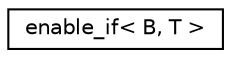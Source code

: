 digraph "Graphical Class Hierarchy"
{
  edge [fontname="Helvetica",fontsize="10",labelfontname="Helvetica",labelfontsize="10"];
  node [fontname="Helvetica",fontsize="10",shape=record];
  rankdir="LR";
  Node1 [label="enable_if\< B, T \>",height=0.2,width=0.4,color="black", fillcolor="white", style="filled",URL="$structenable__if.html"];
}
